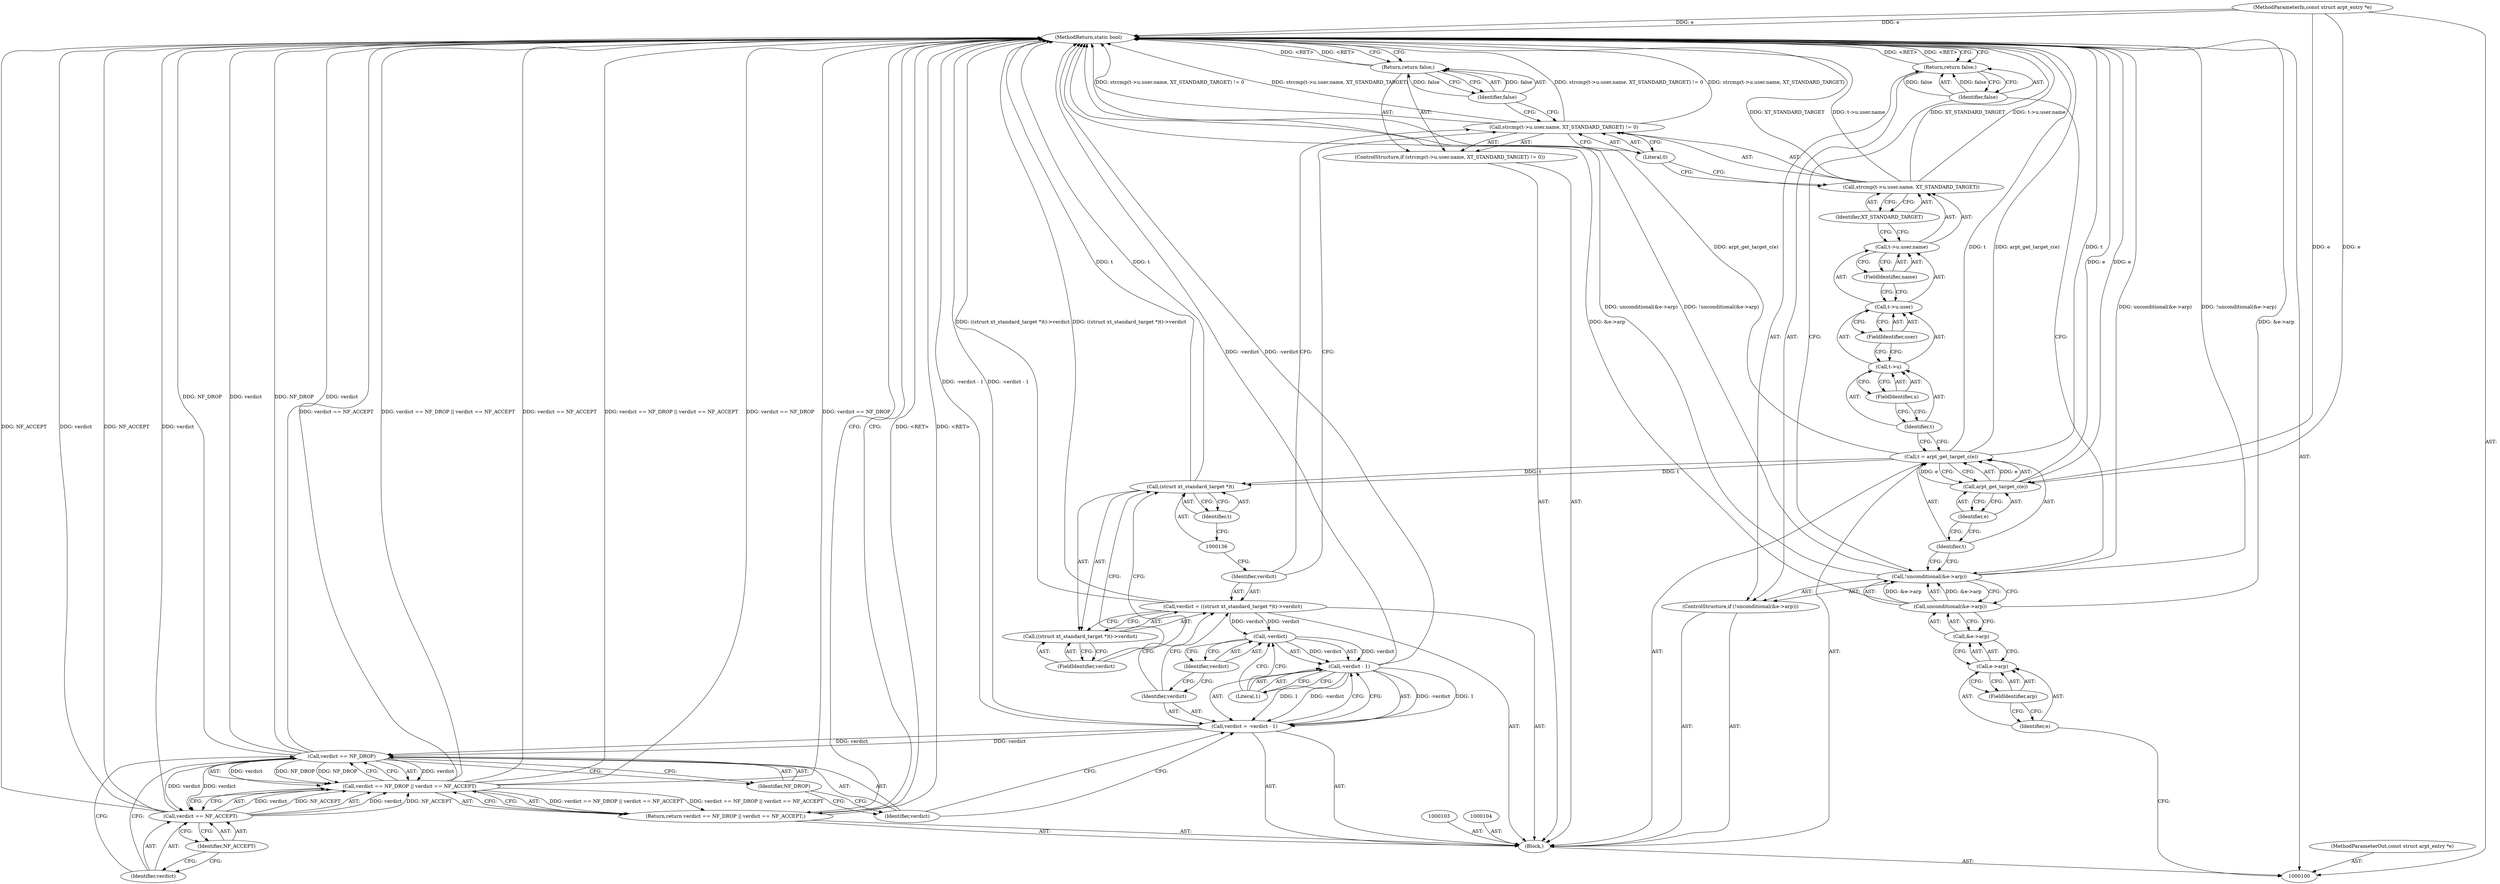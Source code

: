 digraph "1_linux_54d83fc74aa9ec72794373cb47432c5f7fb1a309_0" {
"1000153" [label="(MethodReturn,static bool)"];
"1000101" [label="(MethodParameterIn,const struct arpt_entry *e)"];
"1000227" [label="(MethodParameterOut,const struct arpt_entry *e)"];
"1000130" [label="(Return,return false;)"];
"1000131" [label="(Identifier,false)"];
"1000132" [label="(Call,verdict = ((struct xt_standard_target *)t)->verdict)"];
"1000133" [label="(Identifier,verdict)"];
"1000134" [label="(Call,((struct xt_standard_target *)t)->verdict)"];
"1000135" [label="(Call,(struct xt_standard_target *)t)"];
"1000137" [label="(Identifier,t)"];
"1000138" [label="(FieldIdentifier,verdict)"];
"1000139" [label="(Call,verdict = -verdict - 1)"];
"1000140" [label="(Identifier,verdict)"];
"1000141" [label="(Call,-verdict - 1)"];
"1000142" [label="(Call,-verdict)"];
"1000143" [label="(Identifier,verdict)"];
"1000144" [label="(Literal,1)"];
"1000145" [label="(Return,return verdict == NF_DROP || verdict == NF_ACCEPT;)"];
"1000149" [label="(Identifier,NF_DROP)"];
"1000150" [label="(Call,verdict == NF_ACCEPT)"];
"1000151" [label="(Identifier,verdict)"];
"1000152" [label="(Identifier,NF_ACCEPT)"];
"1000146" [label="(Call,verdict == NF_DROP || verdict == NF_ACCEPT)"];
"1000147" [label="(Call,verdict == NF_DROP)"];
"1000148" [label="(Identifier,verdict)"];
"1000102" [label="(Block,)"];
"1000105" [label="(ControlStructure,if (!unconditional(&e->arp)))"];
"1000108" [label="(Call,&e->arp)"];
"1000109" [label="(Call,e->arp)"];
"1000110" [label="(Identifier,e)"];
"1000111" [label="(FieldIdentifier,arp)"];
"1000106" [label="(Call,!unconditional(&e->arp))"];
"1000107" [label="(Call,unconditional(&e->arp))"];
"1000113" [label="(Identifier,false)"];
"1000112" [label="(Return,return false;)"];
"1000114" [label="(Call,t = arpt_get_target_c(e))"];
"1000115" [label="(Identifier,t)"];
"1000117" [label="(Identifier,e)"];
"1000116" [label="(Call,arpt_get_target_c(e))"];
"1000121" [label="(Call,t->u.user.name)"];
"1000122" [label="(Call,t->u.user)"];
"1000123" [label="(Call,t->u)"];
"1000124" [label="(Identifier,t)"];
"1000125" [label="(FieldIdentifier,u)"];
"1000126" [label="(FieldIdentifier,user)"];
"1000118" [label="(ControlStructure,if (strcmp(t->u.user.name, XT_STANDARD_TARGET) != 0))"];
"1000127" [label="(FieldIdentifier,name)"];
"1000128" [label="(Identifier,XT_STANDARD_TARGET)"];
"1000129" [label="(Literal,0)"];
"1000119" [label="(Call,strcmp(t->u.user.name, XT_STANDARD_TARGET) != 0)"];
"1000120" [label="(Call,strcmp(t->u.user.name, XT_STANDARD_TARGET))"];
"1000153" -> "1000100"  [label="AST: "];
"1000153" -> "1000112"  [label="CFG: "];
"1000153" -> "1000130"  [label="CFG: "];
"1000153" -> "1000145"  [label="CFG: "];
"1000145" -> "1000153"  [label="DDG: <RET>"];
"1000116" -> "1000153"  [label="DDG: e"];
"1000141" -> "1000153"  [label="DDG: -verdict"];
"1000107" -> "1000153"  [label="DDG: &e->arp"];
"1000150" -> "1000153"  [label="DDG: NF_ACCEPT"];
"1000150" -> "1000153"  [label="DDG: verdict"];
"1000132" -> "1000153"  [label="DDG: ((struct xt_standard_target *)t)->verdict"];
"1000146" -> "1000153"  [label="DDG: verdict == NF_ACCEPT"];
"1000146" -> "1000153"  [label="DDG: verdict == NF_DROP || verdict == NF_ACCEPT"];
"1000146" -> "1000153"  [label="DDG: verdict == NF_DROP"];
"1000120" -> "1000153"  [label="DDG: XT_STANDARD_TARGET"];
"1000120" -> "1000153"  [label="DDG: t->u.user.name"];
"1000119" -> "1000153"  [label="DDG: strcmp(t->u.user.name, XT_STANDARD_TARGET) != 0"];
"1000119" -> "1000153"  [label="DDG: strcmp(t->u.user.name, XT_STANDARD_TARGET)"];
"1000106" -> "1000153"  [label="DDG: unconditional(&e->arp)"];
"1000106" -> "1000153"  [label="DDG: !unconditional(&e->arp)"];
"1000139" -> "1000153"  [label="DDG: -verdict - 1"];
"1000114" -> "1000153"  [label="DDG: t"];
"1000114" -> "1000153"  [label="DDG: arpt_get_target_c(e)"];
"1000147" -> "1000153"  [label="DDG: NF_DROP"];
"1000147" -> "1000153"  [label="DDG: verdict"];
"1000101" -> "1000153"  [label="DDG: e"];
"1000135" -> "1000153"  [label="DDG: t"];
"1000112" -> "1000153"  [label="DDG: <RET>"];
"1000130" -> "1000153"  [label="DDG: <RET>"];
"1000101" -> "1000100"  [label="AST: "];
"1000101" -> "1000153"  [label="DDG: e"];
"1000101" -> "1000116"  [label="DDG: e"];
"1000227" -> "1000100"  [label="AST: "];
"1000130" -> "1000118"  [label="AST: "];
"1000130" -> "1000131"  [label="CFG: "];
"1000131" -> "1000130"  [label="AST: "];
"1000153" -> "1000130"  [label="CFG: "];
"1000130" -> "1000153"  [label="DDG: <RET>"];
"1000131" -> "1000130"  [label="DDG: false"];
"1000131" -> "1000130"  [label="AST: "];
"1000131" -> "1000119"  [label="CFG: "];
"1000130" -> "1000131"  [label="CFG: "];
"1000131" -> "1000130"  [label="DDG: false"];
"1000132" -> "1000102"  [label="AST: "];
"1000132" -> "1000134"  [label="CFG: "];
"1000133" -> "1000132"  [label="AST: "];
"1000134" -> "1000132"  [label="AST: "];
"1000140" -> "1000132"  [label="CFG: "];
"1000132" -> "1000153"  [label="DDG: ((struct xt_standard_target *)t)->verdict"];
"1000132" -> "1000142"  [label="DDG: verdict"];
"1000133" -> "1000132"  [label="AST: "];
"1000133" -> "1000119"  [label="CFG: "];
"1000136" -> "1000133"  [label="CFG: "];
"1000134" -> "1000132"  [label="AST: "];
"1000134" -> "1000138"  [label="CFG: "];
"1000135" -> "1000134"  [label="AST: "];
"1000138" -> "1000134"  [label="AST: "];
"1000132" -> "1000134"  [label="CFG: "];
"1000135" -> "1000134"  [label="AST: "];
"1000135" -> "1000137"  [label="CFG: "];
"1000136" -> "1000135"  [label="AST: "];
"1000137" -> "1000135"  [label="AST: "];
"1000138" -> "1000135"  [label="CFG: "];
"1000135" -> "1000153"  [label="DDG: t"];
"1000114" -> "1000135"  [label="DDG: t"];
"1000137" -> "1000135"  [label="AST: "];
"1000137" -> "1000136"  [label="CFG: "];
"1000135" -> "1000137"  [label="CFG: "];
"1000138" -> "1000134"  [label="AST: "];
"1000138" -> "1000135"  [label="CFG: "];
"1000134" -> "1000138"  [label="CFG: "];
"1000139" -> "1000102"  [label="AST: "];
"1000139" -> "1000141"  [label="CFG: "];
"1000140" -> "1000139"  [label="AST: "];
"1000141" -> "1000139"  [label="AST: "];
"1000148" -> "1000139"  [label="CFG: "];
"1000139" -> "1000153"  [label="DDG: -verdict - 1"];
"1000141" -> "1000139"  [label="DDG: -verdict"];
"1000141" -> "1000139"  [label="DDG: 1"];
"1000139" -> "1000147"  [label="DDG: verdict"];
"1000140" -> "1000139"  [label="AST: "];
"1000140" -> "1000132"  [label="CFG: "];
"1000143" -> "1000140"  [label="CFG: "];
"1000141" -> "1000139"  [label="AST: "];
"1000141" -> "1000144"  [label="CFG: "];
"1000142" -> "1000141"  [label="AST: "];
"1000144" -> "1000141"  [label="AST: "];
"1000139" -> "1000141"  [label="CFG: "];
"1000141" -> "1000153"  [label="DDG: -verdict"];
"1000141" -> "1000139"  [label="DDG: -verdict"];
"1000141" -> "1000139"  [label="DDG: 1"];
"1000142" -> "1000141"  [label="DDG: verdict"];
"1000142" -> "1000141"  [label="AST: "];
"1000142" -> "1000143"  [label="CFG: "];
"1000143" -> "1000142"  [label="AST: "];
"1000144" -> "1000142"  [label="CFG: "];
"1000142" -> "1000141"  [label="DDG: verdict"];
"1000132" -> "1000142"  [label="DDG: verdict"];
"1000143" -> "1000142"  [label="AST: "];
"1000143" -> "1000140"  [label="CFG: "];
"1000142" -> "1000143"  [label="CFG: "];
"1000144" -> "1000141"  [label="AST: "];
"1000144" -> "1000142"  [label="CFG: "];
"1000141" -> "1000144"  [label="CFG: "];
"1000145" -> "1000102"  [label="AST: "];
"1000145" -> "1000146"  [label="CFG: "];
"1000146" -> "1000145"  [label="AST: "];
"1000153" -> "1000145"  [label="CFG: "];
"1000145" -> "1000153"  [label="DDG: <RET>"];
"1000146" -> "1000145"  [label="DDG: verdict == NF_DROP || verdict == NF_ACCEPT"];
"1000149" -> "1000147"  [label="AST: "];
"1000149" -> "1000148"  [label="CFG: "];
"1000147" -> "1000149"  [label="CFG: "];
"1000150" -> "1000146"  [label="AST: "];
"1000150" -> "1000152"  [label="CFG: "];
"1000151" -> "1000150"  [label="AST: "];
"1000152" -> "1000150"  [label="AST: "];
"1000146" -> "1000150"  [label="CFG: "];
"1000150" -> "1000153"  [label="DDG: NF_ACCEPT"];
"1000150" -> "1000153"  [label="DDG: verdict"];
"1000150" -> "1000146"  [label="DDG: verdict"];
"1000150" -> "1000146"  [label="DDG: NF_ACCEPT"];
"1000147" -> "1000150"  [label="DDG: verdict"];
"1000151" -> "1000150"  [label="AST: "];
"1000151" -> "1000147"  [label="CFG: "];
"1000152" -> "1000151"  [label="CFG: "];
"1000152" -> "1000150"  [label="AST: "];
"1000152" -> "1000151"  [label="CFG: "];
"1000150" -> "1000152"  [label="CFG: "];
"1000146" -> "1000145"  [label="AST: "];
"1000146" -> "1000147"  [label="CFG: "];
"1000146" -> "1000150"  [label="CFG: "];
"1000147" -> "1000146"  [label="AST: "];
"1000150" -> "1000146"  [label="AST: "];
"1000145" -> "1000146"  [label="CFG: "];
"1000146" -> "1000153"  [label="DDG: verdict == NF_ACCEPT"];
"1000146" -> "1000153"  [label="DDG: verdict == NF_DROP || verdict == NF_ACCEPT"];
"1000146" -> "1000153"  [label="DDG: verdict == NF_DROP"];
"1000146" -> "1000145"  [label="DDG: verdict == NF_DROP || verdict == NF_ACCEPT"];
"1000147" -> "1000146"  [label="DDG: verdict"];
"1000147" -> "1000146"  [label="DDG: NF_DROP"];
"1000150" -> "1000146"  [label="DDG: verdict"];
"1000150" -> "1000146"  [label="DDG: NF_ACCEPT"];
"1000147" -> "1000146"  [label="AST: "];
"1000147" -> "1000149"  [label="CFG: "];
"1000148" -> "1000147"  [label="AST: "];
"1000149" -> "1000147"  [label="AST: "];
"1000151" -> "1000147"  [label="CFG: "];
"1000146" -> "1000147"  [label="CFG: "];
"1000147" -> "1000153"  [label="DDG: NF_DROP"];
"1000147" -> "1000153"  [label="DDG: verdict"];
"1000147" -> "1000146"  [label="DDG: verdict"];
"1000147" -> "1000146"  [label="DDG: NF_DROP"];
"1000139" -> "1000147"  [label="DDG: verdict"];
"1000147" -> "1000150"  [label="DDG: verdict"];
"1000148" -> "1000147"  [label="AST: "];
"1000148" -> "1000139"  [label="CFG: "];
"1000149" -> "1000148"  [label="CFG: "];
"1000102" -> "1000100"  [label="AST: "];
"1000103" -> "1000102"  [label="AST: "];
"1000104" -> "1000102"  [label="AST: "];
"1000105" -> "1000102"  [label="AST: "];
"1000114" -> "1000102"  [label="AST: "];
"1000118" -> "1000102"  [label="AST: "];
"1000132" -> "1000102"  [label="AST: "];
"1000139" -> "1000102"  [label="AST: "];
"1000145" -> "1000102"  [label="AST: "];
"1000105" -> "1000102"  [label="AST: "];
"1000106" -> "1000105"  [label="AST: "];
"1000112" -> "1000105"  [label="AST: "];
"1000108" -> "1000107"  [label="AST: "];
"1000108" -> "1000109"  [label="CFG: "];
"1000109" -> "1000108"  [label="AST: "];
"1000107" -> "1000108"  [label="CFG: "];
"1000109" -> "1000108"  [label="AST: "];
"1000109" -> "1000111"  [label="CFG: "];
"1000110" -> "1000109"  [label="AST: "];
"1000111" -> "1000109"  [label="AST: "];
"1000108" -> "1000109"  [label="CFG: "];
"1000110" -> "1000109"  [label="AST: "];
"1000110" -> "1000100"  [label="CFG: "];
"1000111" -> "1000110"  [label="CFG: "];
"1000111" -> "1000109"  [label="AST: "];
"1000111" -> "1000110"  [label="CFG: "];
"1000109" -> "1000111"  [label="CFG: "];
"1000106" -> "1000105"  [label="AST: "];
"1000106" -> "1000107"  [label="CFG: "];
"1000107" -> "1000106"  [label="AST: "];
"1000113" -> "1000106"  [label="CFG: "];
"1000115" -> "1000106"  [label="CFG: "];
"1000106" -> "1000153"  [label="DDG: unconditional(&e->arp)"];
"1000106" -> "1000153"  [label="DDG: !unconditional(&e->arp)"];
"1000107" -> "1000106"  [label="DDG: &e->arp"];
"1000107" -> "1000106"  [label="AST: "];
"1000107" -> "1000108"  [label="CFG: "];
"1000108" -> "1000107"  [label="AST: "];
"1000106" -> "1000107"  [label="CFG: "];
"1000107" -> "1000153"  [label="DDG: &e->arp"];
"1000107" -> "1000106"  [label="DDG: &e->arp"];
"1000113" -> "1000112"  [label="AST: "];
"1000113" -> "1000106"  [label="CFG: "];
"1000112" -> "1000113"  [label="CFG: "];
"1000113" -> "1000112"  [label="DDG: false"];
"1000112" -> "1000105"  [label="AST: "];
"1000112" -> "1000113"  [label="CFG: "];
"1000113" -> "1000112"  [label="AST: "];
"1000153" -> "1000112"  [label="CFG: "];
"1000112" -> "1000153"  [label="DDG: <RET>"];
"1000113" -> "1000112"  [label="DDG: false"];
"1000114" -> "1000102"  [label="AST: "];
"1000114" -> "1000116"  [label="CFG: "];
"1000115" -> "1000114"  [label="AST: "];
"1000116" -> "1000114"  [label="AST: "];
"1000124" -> "1000114"  [label="CFG: "];
"1000114" -> "1000153"  [label="DDG: t"];
"1000114" -> "1000153"  [label="DDG: arpt_get_target_c(e)"];
"1000116" -> "1000114"  [label="DDG: e"];
"1000114" -> "1000135"  [label="DDG: t"];
"1000115" -> "1000114"  [label="AST: "];
"1000115" -> "1000106"  [label="CFG: "];
"1000117" -> "1000115"  [label="CFG: "];
"1000117" -> "1000116"  [label="AST: "];
"1000117" -> "1000115"  [label="CFG: "];
"1000116" -> "1000117"  [label="CFG: "];
"1000116" -> "1000114"  [label="AST: "];
"1000116" -> "1000117"  [label="CFG: "];
"1000117" -> "1000116"  [label="AST: "];
"1000114" -> "1000116"  [label="CFG: "];
"1000116" -> "1000153"  [label="DDG: e"];
"1000116" -> "1000114"  [label="DDG: e"];
"1000101" -> "1000116"  [label="DDG: e"];
"1000121" -> "1000120"  [label="AST: "];
"1000121" -> "1000127"  [label="CFG: "];
"1000122" -> "1000121"  [label="AST: "];
"1000127" -> "1000121"  [label="AST: "];
"1000128" -> "1000121"  [label="CFG: "];
"1000122" -> "1000121"  [label="AST: "];
"1000122" -> "1000126"  [label="CFG: "];
"1000123" -> "1000122"  [label="AST: "];
"1000126" -> "1000122"  [label="AST: "];
"1000127" -> "1000122"  [label="CFG: "];
"1000123" -> "1000122"  [label="AST: "];
"1000123" -> "1000125"  [label="CFG: "];
"1000124" -> "1000123"  [label="AST: "];
"1000125" -> "1000123"  [label="AST: "];
"1000126" -> "1000123"  [label="CFG: "];
"1000124" -> "1000123"  [label="AST: "];
"1000124" -> "1000114"  [label="CFG: "];
"1000125" -> "1000124"  [label="CFG: "];
"1000125" -> "1000123"  [label="AST: "];
"1000125" -> "1000124"  [label="CFG: "];
"1000123" -> "1000125"  [label="CFG: "];
"1000126" -> "1000122"  [label="AST: "];
"1000126" -> "1000123"  [label="CFG: "];
"1000122" -> "1000126"  [label="CFG: "];
"1000118" -> "1000102"  [label="AST: "];
"1000119" -> "1000118"  [label="AST: "];
"1000130" -> "1000118"  [label="AST: "];
"1000127" -> "1000121"  [label="AST: "];
"1000127" -> "1000122"  [label="CFG: "];
"1000121" -> "1000127"  [label="CFG: "];
"1000128" -> "1000120"  [label="AST: "];
"1000128" -> "1000121"  [label="CFG: "];
"1000120" -> "1000128"  [label="CFG: "];
"1000129" -> "1000119"  [label="AST: "];
"1000129" -> "1000120"  [label="CFG: "];
"1000119" -> "1000129"  [label="CFG: "];
"1000119" -> "1000118"  [label="AST: "];
"1000119" -> "1000129"  [label="CFG: "];
"1000120" -> "1000119"  [label="AST: "];
"1000129" -> "1000119"  [label="AST: "];
"1000131" -> "1000119"  [label="CFG: "];
"1000133" -> "1000119"  [label="CFG: "];
"1000119" -> "1000153"  [label="DDG: strcmp(t->u.user.name, XT_STANDARD_TARGET) != 0"];
"1000119" -> "1000153"  [label="DDG: strcmp(t->u.user.name, XT_STANDARD_TARGET)"];
"1000120" -> "1000119"  [label="AST: "];
"1000120" -> "1000128"  [label="CFG: "];
"1000121" -> "1000120"  [label="AST: "];
"1000128" -> "1000120"  [label="AST: "];
"1000129" -> "1000120"  [label="CFG: "];
"1000120" -> "1000153"  [label="DDG: XT_STANDARD_TARGET"];
"1000120" -> "1000153"  [label="DDG: t->u.user.name"];
}
